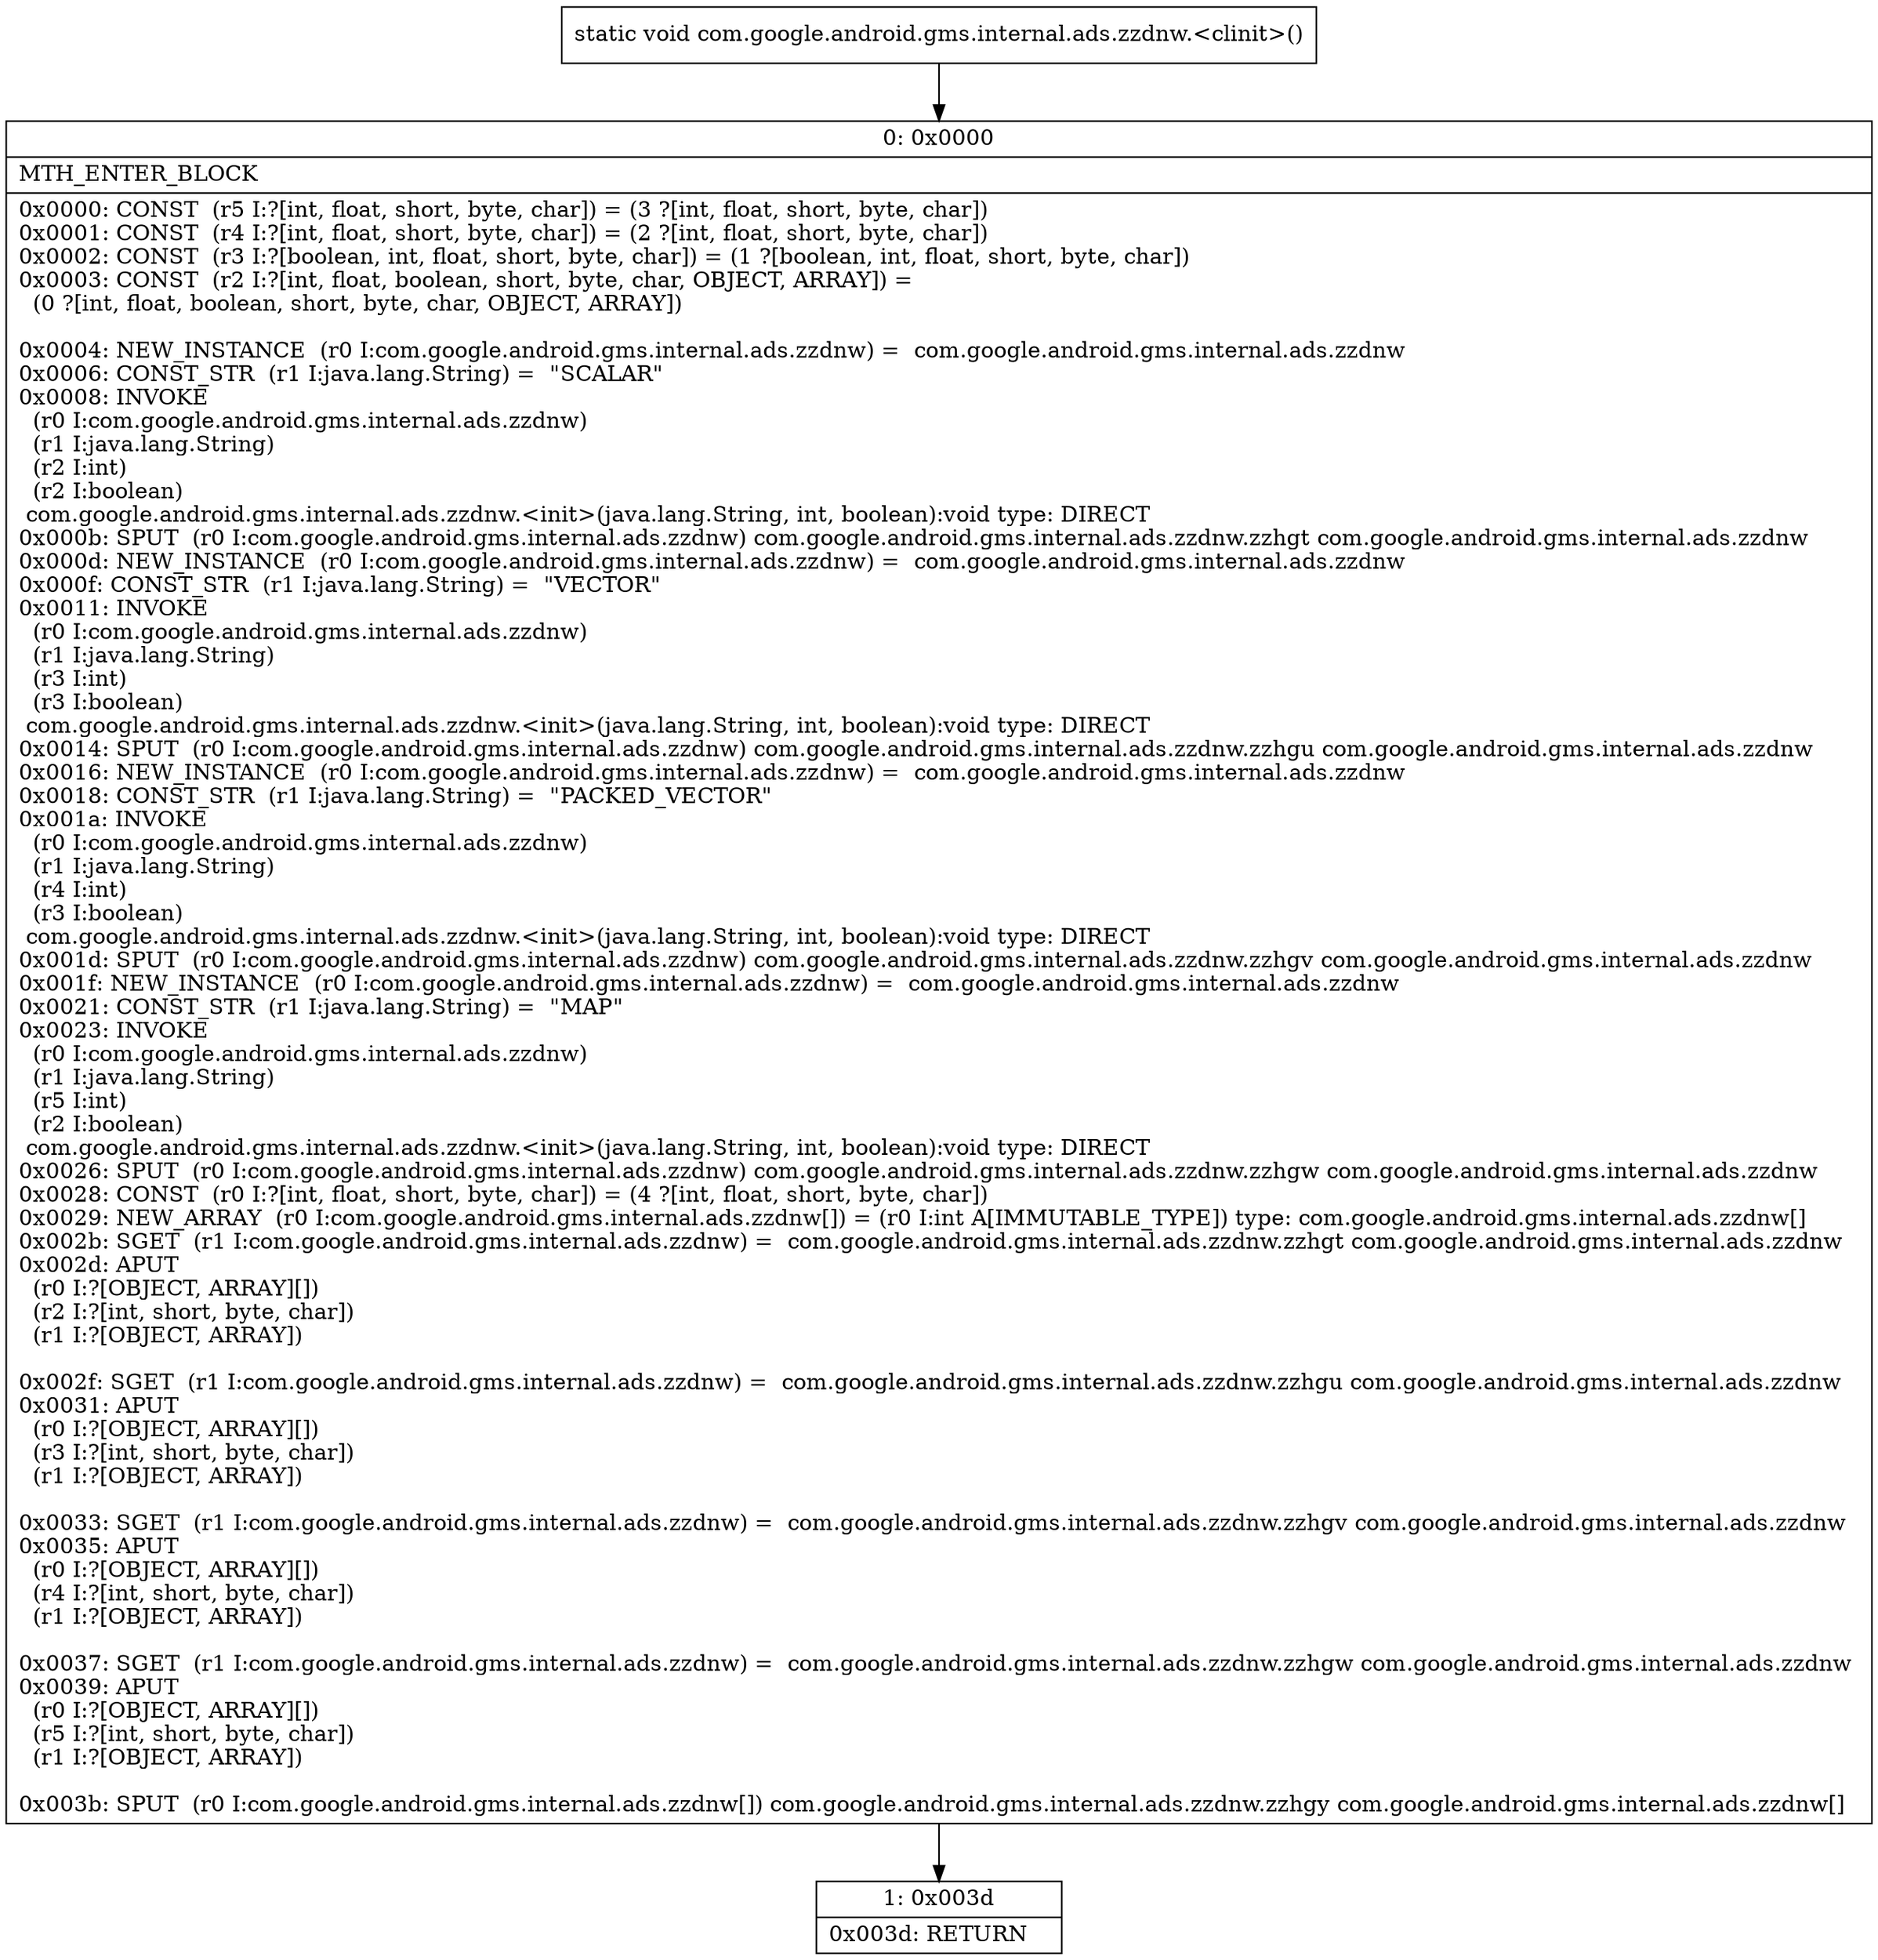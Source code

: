 digraph "CFG forcom.google.android.gms.internal.ads.zzdnw.\<clinit\>()V" {
Node_0 [shape=record,label="{0\:\ 0x0000|MTH_ENTER_BLOCK\l|0x0000: CONST  (r5 I:?[int, float, short, byte, char]) = (3 ?[int, float, short, byte, char]) \l0x0001: CONST  (r4 I:?[int, float, short, byte, char]) = (2 ?[int, float, short, byte, char]) \l0x0002: CONST  (r3 I:?[boolean, int, float, short, byte, char]) = (1 ?[boolean, int, float, short, byte, char]) \l0x0003: CONST  (r2 I:?[int, float, boolean, short, byte, char, OBJECT, ARRAY]) = \l  (0 ?[int, float, boolean, short, byte, char, OBJECT, ARRAY])\l \l0x0004: NEW_INSTANCE  (r0 I:com.google.android.gms.internal.ads.zzdnw) =  com.google.android.gms.internal.ads.zzdnw \l0x0006: CONST_STR  (r1 I:java.lang.String) =  \"SCALAR\" \l0x0008: INVOKE  \l  (r0 I:com.google.android.gms.internal.ads.zzdnw)\l  (r1 I:java.lang.String)\l  (r2 I:int)\l  (r2 I:boolean)\l com.google.android.gms.internal.ads.zzdnw.\<init\>(java.lang.String, int, boolean):void type: DIRECT \l0x000b: SPUT  (r0 I:com.google.android.gms.internal.ads.zzdnw) com.google.android.gms.internal.ads.zzdnw.zzhgt com.google.android.gms.internal.ads.zzdnw \l0x000d: NEW_INSTANCE  (r0 I:com.google.android.gms.internal.ads.zzdnw) =  com.google.android.gms.internal.ads.zzdnw \l0x000f: CONST_STR  (r1 I:java.lang.String) =  \"VECTOR\" \l0x0011: INVOKE  \l  (r0 I:com.google.android.gms.internal.ads.zzdnw)\l  (r1 I:java.lang.String)\l  (r3 I:int)\l  (r3 I:boolean)\l com.google.android.gms.internal.ads.zzdnw.\<init\>(java.lang.String, int, boolean):void type: DIRECT \l0x0014: SPUT  (r0 I:com.google.android.gms.internal.ads.zzdnw) com.google.android.gms.internal.ads.zzdnw.zzhgu com.google.android.gms.internal.ads.zzdnw \l0x0016: NEW_INSTANCE  (r0 I:com.google.android.gms.internal.ads.zzdnw) =  com.google.android.gms.internal.ads.zzdnw \l0x0018: CONST_STR  (r1 I:java.lang.String) =  \"PACKED_VECTOR\" \l0x001a: INVOKE  \l  (r0 I:com.google.android.gms.internal.ads.zzdnw)\l  (r1 I:java.lang.String)\l  (r4 I:int)\l  (r3 I:boolean)\l com.google.android.gms.internal.ads.zzdnw.\<init\>(java.lang.String, int, boolean):void type: DIRECT \l0x001d: SPUT  (r0 I:com.google.android.gms.internal.ads.zzdnw) com.google.android.gms.internal.ads.zzdnw.zzhgv com.google.android.gms.internal.ads.zzdnw \l0x001f: NEW_INSTANCE  (r0 I:com.google.android.gms.internal.ads.zzdnw) =  com.google.android.gms.internal.ads.zzdnw \l0x0021: CONST_STR  (r1 I:java.lang.String) =  \"MAP\" \l0x0023: INVOKE  \l  (r0 I:com.google.android.gms.internal.ads.zzdnw)\l  (r1 I:java.lang.String)\l  (r5 I:int)\l  (r2 I:boolean)\l com.google.android.gms.internal.ads.zzdnw.\<init\>(java.lang.String, int, boolean):void type: DIRECT \l0x0026: SPUT  (r0 I:com.google.android.gms.internal.ads.zzdnw) com.google.android.gms.internal.ads.zzdnw.zzhgw com.google.android.gms.internal.ads.zzdnw \l0x0028: CONST  (r0 I:?[int, float, short, byte, char]) = (4 ?[int, float, short, byte, char]) \l0x0029: NEW_ARRAY  (r0 I:com.google.android.gms.internal.ads.zzdnw[]) = (r0 I:int A[IMMUTABLE_TYPE]) type: com.google.android.gms.internal.ads.zzdnw[] \l0x002b: SGET  (r1 I:com.google.android.gms.internal.ads.zzdnw) =  com.google.android.gms.internal.ads.zzdnw.zzhgt com.google.android.gms.internal.ads.zzdnw \l0x002d: APUT  \l  (r0 I:?[OBJECT, ARRAY][])\l  (r2 I:?[int, short, byte, char])\l  (r1 I:?[OBJECT, ARRAY])\l \l0x002f: SGET  (r1 I:com.google.android.gms.internal.ads.zzdnw) =  com.google.android.gms.internal.ads.zzdnw.zzhgu com.google.android.gms.internal.ads.zzdnw \l0x0031: APUT  \l  (r0 I:?[OBJECT, ARRAY][])\l  (r3 I:?[int, short, byte, char])\l  (r1 I:?[OBJECT, ARRAY])\l \l0x0033: SGET  (r1 I:com.google.android.gms.internal.ads.zzdnw) =  com.google.android.gms.internal.ads.zzdnw.zzhgv com.google.android.gms.internal.ads.zzdnw \l0x0035: APUT  \l  (r0 I:?[OBJECT, ARRAY][])\l  (r4 I:?[int, short, byte, char])\l  (r1 I:?[OBJECT, ARRAY])\l \l0x0037: SGET  (r1 I:com.google.android.gms.internal.ads.zzdnw) =  com.google.android.gms.internal.ads.zzdnw.zzhgw com.google.android.gms.internal.ads.zzdnw \l0x0039: APUT  \l  (r0 I:?[OBJECT, ARRAY][])\l  (r5 I:?[int, short, byte, char])\l  (r1 I:?[OBJECT, ARRAY])\l \l0x003b: SPUT  (r0 I:com.google.android.gms.internal.ads.zzdnw[]) com.google.android.gms.internal.ads.zzdnw.zzhgy com.google.android.gms.internal.ads.zzdnw[] \l}"];
Node_1 [shape=record,label="{1\:\ 0x003d|0x003d: RETURN   \l}"];
MethodNode[shape=record,label="{static void com.google.android.gms.internal.ads.zzdnw.\<clinit\>() }"];
MethodNode -> Node_0;
Node_0 -> Node_1;
}

